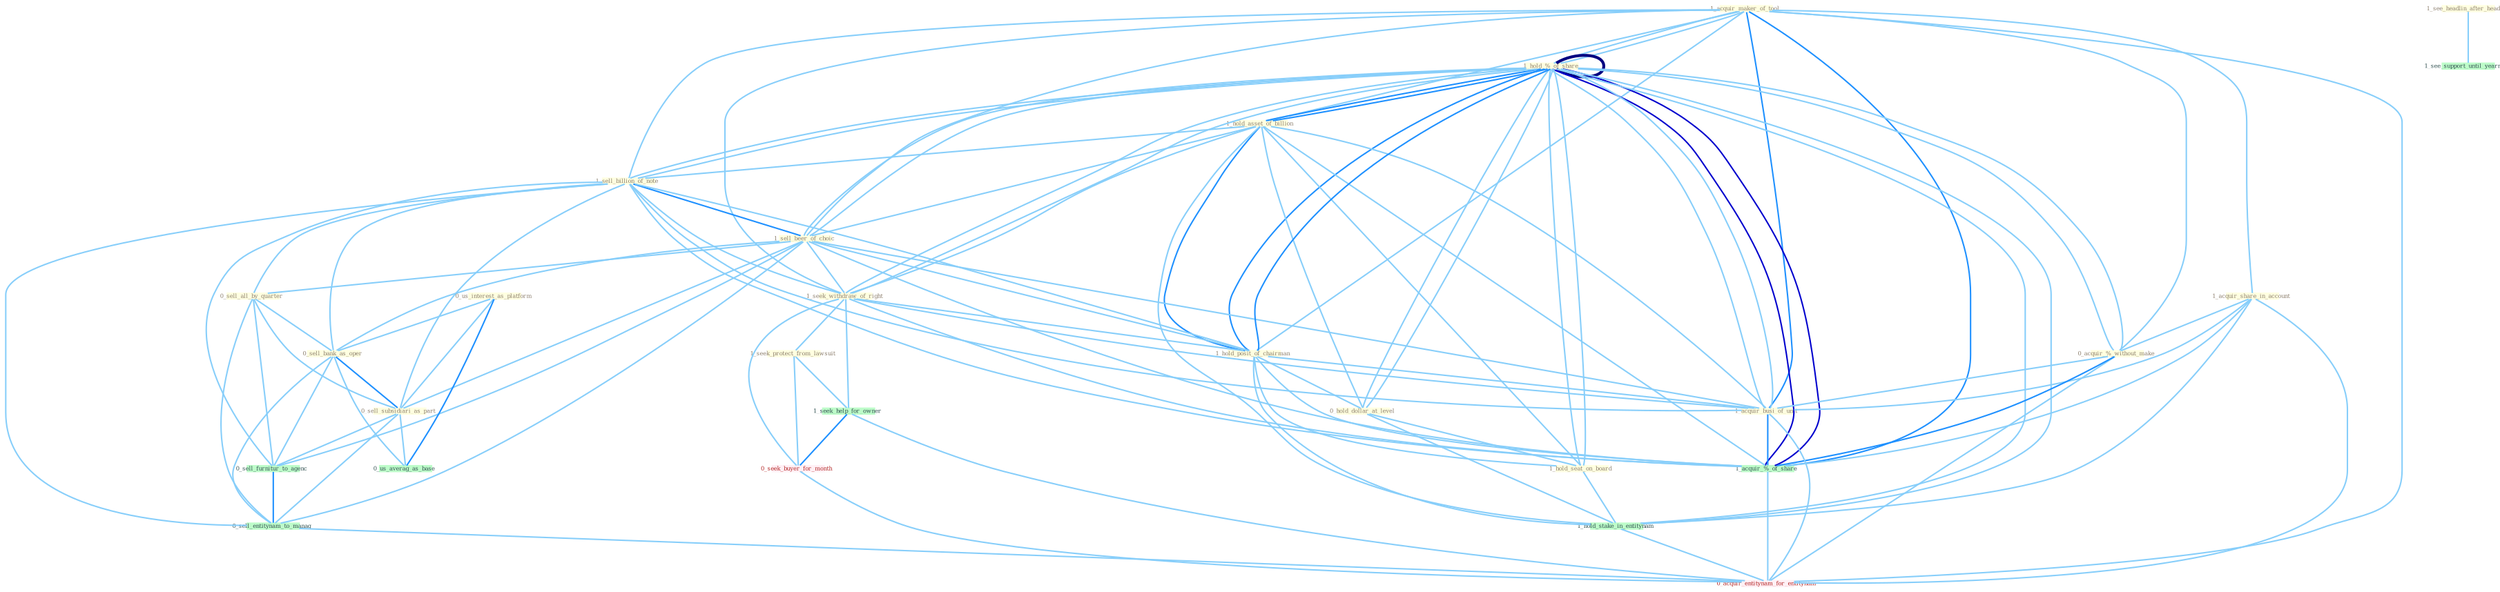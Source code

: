 Graph G{ 
    node
    [shape=polygon,style=filled,width=.5,height=.06,color="#BDFCC9",fixedsize=true,fontsize=4,
    fontcolor="#2f4f4f"];
    {node
    [color="#ffffe0", fontcolor="#8b7d6b"] "1_acquir_maker_of_tool " "1_hold_%_of_share " "1_see_headlin_after_headlin " "1_hold_asset_of_billion " "1_sell_billion_of_note " "1_sell_beer_of_choic " "1_acquir_share_in_account " "0_acquir_%_without_make " "1_seek_withdraw_of_right " "1_hold_posit_of_chairman " "0_sell_all_by_quarter " "0_us_interest_as_platform " "1_acquir_busi_of_unit " "0_sell_bank_as_oper " "0_hold_dollar_at_level " "0_sell_subsidiari_as_part " "1_seek_protect_from_lawsuit " "1_hold_seat_on_board "}
{node [color="#fff0f5", fontcolor="#b22222"] "0_seek_buyer_for_month " "0_acquir_entitynam_for_entitynam "}
edge [color="#B0E2FF"];

	"1_acquir_maker_of_tool " -- "1_hold_%_of_share " [w="1", color="#87cefa" ];
	"1_acquir_maker_of_tool " -- "1_hold_asset_of_billion " [w="1", color="#87cefa" ];
	"1_acquir_maker_of_tool " -- "1_sell_billion_of_note " [w="1", color="#87cefa" ];
	"1_acquir_maker_of_tool " -- "1_sell_beer_of_choic " [w="1", color="#87cefa" ];
	"1_acquir_maker_of_tool " -- "1_acquir_share_in_account " [w="1", color="#87cefa" ];
	"1_acquir_maker_of_tool " -- "0_acquir_%_without_make " [w="1", color="#87cefa" ];
	"1_acquir_maker_of_tool " -- "1_seek_withdraw_of_right " [w="1", color="#87cefa" ];
	"1_acquir_maker_of_tool " -- "1_hold_posit_of_chairman " [w="1", color="#87cefa" ];
	"1_acquir_maker_of_tool " -- "1_acquir_busi_of_unit " [w="2", color="#1e90ff" , len=0.8];
	"1_acquir_maker_of_tool " -- "1_hold_%_of_share " [w="1", color="#87cefa" ];
	"1_acquir_maker_of_tool " -- "1_acquir_%_of_share " [w="2", color="#1e90ff" , len=0.8];
	"1_acquir_maker_of_tool " -- "0_acquir_entitynam_for_entitynam " [w="1", color="#87cefa" ];
	"1_hold_%_of_share " -- "1_hold_asset_of_billion " [w="2", color="#1e90ff" , len=0.8];
	"1_hold_%_of_share " -- "1_sell_billion_of_note " [w="1", color="#87cefa" ];
	"1_hold_%_of_share " -- "1_sell_beer_of_choic " [w="1", color="#87cefa" ];
	"1_hold_%_of_share " -- "0_acquir_%_without_make " [w="1", color="#87cefa" ];
	"1_hold_%_of_share " -- "1_seek_withdraw_of_right " [w="1", color="#87cefa" ];
	"1_hold_%_of_share " -- "1_hold_posit_of_chairman " [w="2", color="#1e90ff" , len=0.8];
	"1_hold_%_of_share " -- "1_acquir_busi_of_unit " [w="1", color="#87cefa" ];
	"1_hold_%_of_share " -- "0_hold_dollar_at_level " [w="1", color="#87cefa" ];
	"1_hold_%_of_share " -- "1_hold_seat_on_board " [w="1", color="#87cefa" ];
	"1_hold_%_of_share " -- "1_hold_%_of_share " [w="4", style=bold, color="#000080", len=0.4];
	"1_hold_%_of_share " -- "1_hold_stake_in_entitynam " [w="1", color="#87cefa" ];
	"1_hold_%_of_share " -- "1_acquir_%_of_share " [w="3", color="#0000cd" , len=0.6];
	"1_see_headlin_after_headlin " -- "1_see_support_until_yearnum " [w="1", color="#87cefa" ];
	"1_hold_asset_of_billion " -- "1_sell_billion_of_note " [w="1", color="#87cefa" ];
	"1_hold_asset_of_billion " -- "1_sell_beer_of_choic " [w="1", color="#87cefa" ];
	"1_hold_asset_of_billion " -- "1_seek_withdraw_of_right " [w="1", color="#87cefa" ];
	"1_hold_asset_of_billion " -- "1_hold_posit_of_chairman " [w="2", color="#1e90ff" , len=0.8];
	"1_hold_asset_of_billion " -- "1_acquir_busi_of_unit " [w="1", color="#87cefa" ];
	"1_hold_asset_of_billion " -- "0_hold_dollar_at_level " [w="1", color="#87cefa" ];
	"1_hold_asset_of_billion " -- "1_hold_seat_on_board " [w="1", color="#87cefa" ];
	"1_hold_asset_of_billion " -- "1_hold_%_of_share " [w="2", color="#1e90ff" , len=0.8];
	"1_hold_asset_of_billion " -- "1_hold_stake_in_entitynam " [w="1", color="#87cefa" ];
	"1_hold_asset_of_billion " -- "1_acquir_%_of_share " [w="1", color="#87cefa" ];
	"1_sell_billion_of_note " -- "1_sell_beer_of_choic " [w="2", color="#1e90ff" , len=0.8];
	"1_sell_billion_of_note " -- "1_seek_withdraw_of_right " [w="1", color="#87cefa" ];
	"1_sell_billion_of_note " -- "1_hold_posit_of_chairman " [w="1", color="#87cefa" ];
	"1_sell_billion_of_note " -- "0_sell_all_by_quarter " [w="1", color="#87cefa" ];
	"1_sell_billion_of_note " -- "1_acquir_busi_of_unit " [w="1", color="#87cefa" ];
	"1_sell_billion_of_note " -- "0_sell_bank_as_oper " [w="1", color="#87cefa" ];
	"1_sell_billion_of_note " -- "0_sell_subsidiari_as_part " [w="1", color="#87cefa" ];
	"1_sell_billion_of_note " -- "1_hold_%_of_share " [w="1", color="#87cefa" ];
	"1_sell_billion_of_note " -- "1_acquir_%_of_share " [w="1", color="#87cefa" ];
	"1_sell_billion_of_note " -- "0_sell_furnitur_to_agenc " [w="1", color="#87cefa" ];
	"1_sell_billion_of_note " -- "0_sell_entitynam_to_manag " [w="1", color="#87cefa" ];
	"1_sell_beer_of_choic " -- "1_seek_withdraw_of_right " [w="1", color="#87cefa" ];
	"1_sell_beer_of_choic " -- "1_hold_posit_of_chairman " [w="1", color="#87cefa" ];
	"1_sell_beer_of_choic " -- "0_sell_all_by_quarter " [w="1", color="#87cefa" ];
	"1_sell_beer_of_choic " -- "1_acquir_busi_of_unit " [w="1", color="#87cefa" ];
	"1_sell_beer_of_choic " -- "0_sell_bank_as_oper " [w="1", color="#87cefa" ];
	"1_sell_beer_of_choic " -- "0_sell_subsidiari_as_part " [w="1", color="#87cefa" ];
	"1_sell_beer_of_choic " -- "1_hold_%_of_share " [w="1", color="#87cefa" ];
	"1_sell_beer_of_choic " -- "1_acquir_%_of_share " [w="1", color="#87cefa" ];
	"1_sell_beer_of_choic " -- "0_sell_furnitur_to_agenc " [w="1", color="#87cefa" ];
	"1_sell_beer_of_choic " -- "0_sell_entitynam_to_manag " [w="1", color="#87cefa" ];
	"1_acquir_share_in_account " -- "0_acquir_%_without_make " [w="1", color="#87cefa" ];
	"1_acquir_share_in_account " -- "1_acquir_busi_of_unit " [w="1", color="#87cefa" ];
	"1_acquir_share_in_account " -- "1_hold_stake_in_entitynam " [w="1", color="#87cefa" ];
	"1_acquir_share_in_account " -- "1_acquir_%_of_share " [w="1", color="#87cefa" ];
	"1_acquir_share_in_account " -- "0_acquir_entitynam_for_entitynam " [w="1", color="#87cefa" ];
	"0_acquir_%_without_make " -- "1_acquir_busi_of_unit " [w="1", color="#87cefa" ];
	"0_acquir_%_without_make " -- "1_hold_%_of_share " [w="1", color="#87cefa" ];
	"0_acquir_%_without_make " -- "1_acquir_%_of_share " [w="2", color="#1e90ff" , len=0.8];
	"0_acquir_%_without_make " -- "0_acquir_entitynam_for_entitynam " [w="1", color="#87cefa" ];
	"1_seek_withdraw_of_right " -- "1_hold_posit_of_chairman " [w="1", color="#87cefa" ];
	"1_seek_withdraw_of_right " -- "1_acquir_busi_of_unit " [w="1", color="#87cefa" ];
	"1_seek_withdraw_of_right " -- "1_seek_protect_from_lawsuit " [w="1", color="#87cefa" ];
	"1_seek_withdraw_of_right " -- "1_hold_%_of_share " [w="1", color="#87cefa" ];
	"1_seek_withdraw_of_right " -- "1_seek_help_for_owner " [w="1", color="#87cefa" ];
	"1_seek_withdraw_of_right " -- "0_seek_buyer_for_month " [w="1", color="#87cefa" ];
	"1_seek_withdraw_of_right " -- "1_acquir_%_of_share " [w="1", color="#87cefa" ];
	"1_hold_posit_of_chairman " -- "1_acquir_busi_of_unit " [w="1", color="#87cefa" ];
	"1_hold_posit_of_chairman " -- "0_hold_dollar_at_level " [w="1", color="#87cefa" ];
	"1_hold_posit_of_chairman " -- "1_hold_seat_on_board " [w="1", color="#87cefa" ];
	"1_hold_posit_of_chairman " -- "1_hold_%_of_share " [w="2", color="#1e90ff" , len=0.8];
	"1_hold_posit_of_chairman " -- "1_hold_stake_in_entitynam " [w="1", color="#87cefa" ];
	"1_hold_posit_of_chairman " -- "1_acquir_%_of_share " [w="1", color="#87cefa" ];
	"0_sell_all_by_quarter " -- "0_sell_bank_as_oper " [w="1", color="#87cefa" ];
	"0_sell_all_by_quarter " -- "0_sell_subsidiari_as_part " [w="1", color="#87cefa" ];
	"0_sell_all_by_quarter " -- "0_sell_furnitur_to_agenc " [w="1", color="#87cefa" ];
	"0_sell_all_by_quarter " -- "0_sell_entitynam_to_manag " [w="1", color="#87cefa" ];
	"0_us_interest_as_platform " -- "0_sell_bank_as_oper " [w="1", color="#87cefa" ];
	"0_us_interest_as_platform " -- "0_sell_subsidiari_as_part " [w="1", color="#87cefa" ];
	"0_us_interest_as_platform " -- "0_us_averag_as_base " [w="2", color="#1e90ff" , len=0.8];
	"1_acquir_busi_of_unit " -- "1_hold_%_of_share " [w="1", color="#87cefa" ];
	"1_acquir_busi_of_unit " -- "1_acquir_%_of_share " [w="2", color="#1e90ff" , len=0.8];
	"1_acquir_busi_of_unit " -- "0_acquir_entitynam_for_entitynam " [w="1", color="#87cefa" ];
	"0_sell_bank_as_oper " -- "0_sell_subsidiari_as_part " [w="2", color="#1e90ff" , len=0.8];
	"0_sell_bank_as_oper " -- "0_sell_furnitur_to_agenc " [w="1", color="#87cefa" ];
	"0_sell_bank_as_oper " -- "0_us_averag_as_base " [w="1", color="#87cefa" ];
	"0_sell_bank_as_oper " -- "0_sell_entitynam_to_manag " [w="1", color="#87cefa" ];
	"0_hold_dollar_at_level " -- "1_hold_seat_on_board " [w="1", color="#87cefa" ];
	"0_hold_dollar_at_level " -- "1_hold_%_of_share " [w="1", color="#87cefa" ];
	"0_hold_dollar_at_level " -- "1_hold_stake_in_entitynam " [w="1", color="#87cefa" ];
	"0_sell_subsidiari_as_part " -- "0_sell_furnitur_to_agenc " [w="1", color="#87cefa" ];
	"0_sell_subsidiari_as_part " -- "0_us_averag_as_base " [w="1", color="#87cefa" ];
	"0_sell_subsidiari_as_part " -- "0_sell_entitynam_to_manag " [w="1", color="#87cefa" ];
	"1_seek_protect_from_lawsuit " -- "1_seek_help_for_owner " [w="1", color="#87cefa" ];
	"1_seek_protect_from_lawsuit " -- "0_seek_buyer_for_month " [w="1", color="#87cefa" ];
	"1_hold_seat_on_board " -- "1_hold_%_of_share " [w="1", color="#87cefa" ];
	"1_hold_seat_on_board " -- "1_hold_stake_in_entitynam " [w="1", color="#87cefa" ];
	"1_hold_%_of_share " -- "1_hold_stake_in_entitynam " [w="1", color="#87cefa" ];
	"1_hold_%_of_share " -- "1_acquir_%_of_share " [w="3", color="#0000cd" , len=0.6];
	"1_hold_stake_in_entitynam " -- "0_acquir_entitynam_for_entitynam " [w="1", color="#87cefa" ];
	"1_seek_help_for_owner " -- "0_seek_buyer_for_month " [w="2", color="#1e90ff" , len=0.8];
	"1_seek_help_for_owner " -- "0_acquir_entitynam_for_entitynam " [w="1", color="#87cefa" ];
	"0_seek_buyer_for_month " -- "0_acquir_entitynam_for_entitynam " [w="1", color="#87cefa" ];
	"1_acquir_%_of_share " -- "0_acquir_entitynam_for_entitynam " [w="1", color="#87cefa" ];
	"0_sell_furnitur_to_agenc " -- "0_sell_entitynam_to_manag " [w="2", color="#1e90ff" , len=0.8];
	"0_sell_entitynam_to_manag " -- "0_acquir_entitynam_for_entitynam " [w="1", color="#87cefa" ];
}